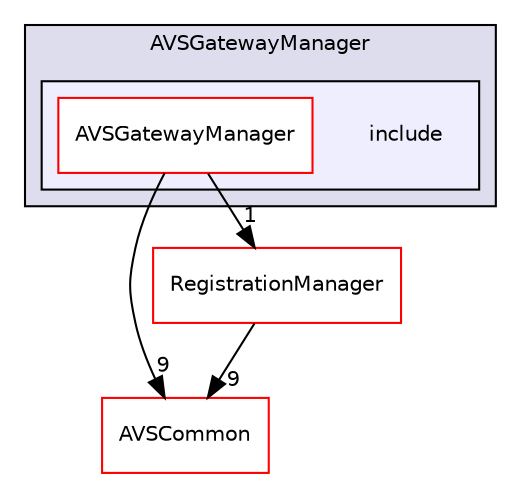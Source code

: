 digraph "/home/ANT.AMAZON.COM/womw/workplace/1.19_release/doxy/avs-device-sdk/AVSGatewayManager/include" {
  compound=true
  node [ fontsize="10", fontname="Helvetica"];
  edge [ labelfontsize="10", labelfontname="Helvetica"];
  subgraph clusterdir_393484519c59ac99088674c9b5ebc5b9 {
    graph [ bgcolor="#ddddee", pencolor="black", label="AVSGatewayManager" fontname="Helvetica", fontsize="10", URL="dir_393484519c59ac99088674c9b5ebc5b9.html"]
  subgraph clusterdir_93cb2441605e861868ee09096766059d {
    graph [ bgcolor="#eeeeff", pencolor="black", label="" URL="dir_93cb2441605e861868ee09096766059d.html"];
    dir_93cb2441605e861868ee09096766059d [shape=plaintext label="include"];
    dir_4b7eb928d017a80c921794c44cfcae78 [shape=box label="AVSGatewayManager" color="red" fillcolor="white" style="filled" URL="dir_4b7eb928d017a80c921794c44cfcae78.html"];
  }
  }
  dir_13e65effb2bde530b17b3d5eefcd0266 [shape=box label="AVSCommon" fillcolor="white" style="filled" color="red" URL="dir_13e65effb2bde530b17b3d5eefcd0266.html"];
  dir_b14333b5607b47fe7356eaa790107bd3 [shape=box label="RegistrationManager" fillcolor="white" style="filled" color="red" URL="dir_b14333b5607b47fe7356eaa790107bd3.html"];
  dir_4b7eb928d017a80c921794c44cfcae78->dir_13e65effb2bde530b17b3d5eefcd0266 [headlabel="9", labeldistance=1.5 headhref="dir_000141_000017.html"];
  dir_4b7eb928d017a80c921794c44cfcae78->dir_b14333b5607b47fe7356eaa790107bd3 [headlabel="1", labeldistance=1.5 headhref="dir_000141_000361.html"];
  dir_b14333b5607b47fe7356eaa790107bd3->dir_13e65effb2bde530b17b3d5eefcd0266 [headlabel="9", labeldistance=1.5 headhref="dir_000361_000017.html"];
}
